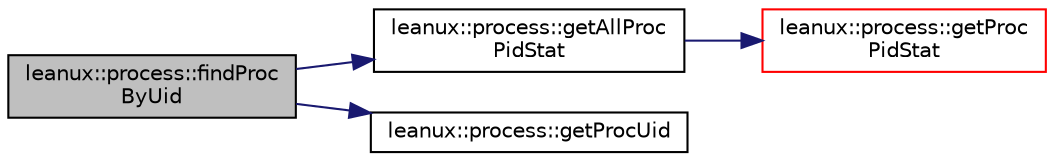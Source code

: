 digraph "leanux::process::findProcByUid"
{
 // LATEX_PDF_SIZE
  bgcolor="transparent";
  edge [fontname="Helvetica",fontsize="10",labelfontname="Helvetica",labelfontsize="10"];
  node [fontname="Helvetica",fontsize="10",shape=record];
  rankdir="LR";
  Node1 [label="leanux::process::findProc\lByUid",height=0.2,width=0.4,color="black", fillcolor="grey75", style="filled", fontcolor="black",tooltip="return all pids with specified uid."];
  Node1 -> Node2 [color="midnightblue",fontsize="10",style="solid",fontname="Helvetica"];
  Node2 [label="leanux::process::getAllProc\lPidStat",height=0.2,width=0.4,color="black",URL="$namespaceleanux_1_1process.html#a385cafe09f0dc82ce8a830124665d69d",tooltip="Get a snapshot of all pids (seen as /proc/PID) into a std::map keyed by pid_t."];
  Node2 -> Node3 [color="midnightblue",fontsize="10",style="solid",fontname="Helvetica"];
  Node3 [label="leanux::process::getProc\lPidStat",height=0.2,width=0.4,color="red",URL="$namespaceleanux_1_1process.html#a6533e64a7e3e102f65df053802c83919",tooltip="Get the ProcPidStat for the pid."];
  Node1 -> Node7 [color="midnightblue",fontsize="10",style="solid",fontname="Helvetica"];
  Node7 [label="leanux::process::getProcUid",height=0.2,width=0.4,color="black",URL="$namespaceleanux_1_1process.html#a25f41d972bb92c8cbe982e0c74c68f7d",tooltip="get the effective uid of a running process."];
}
